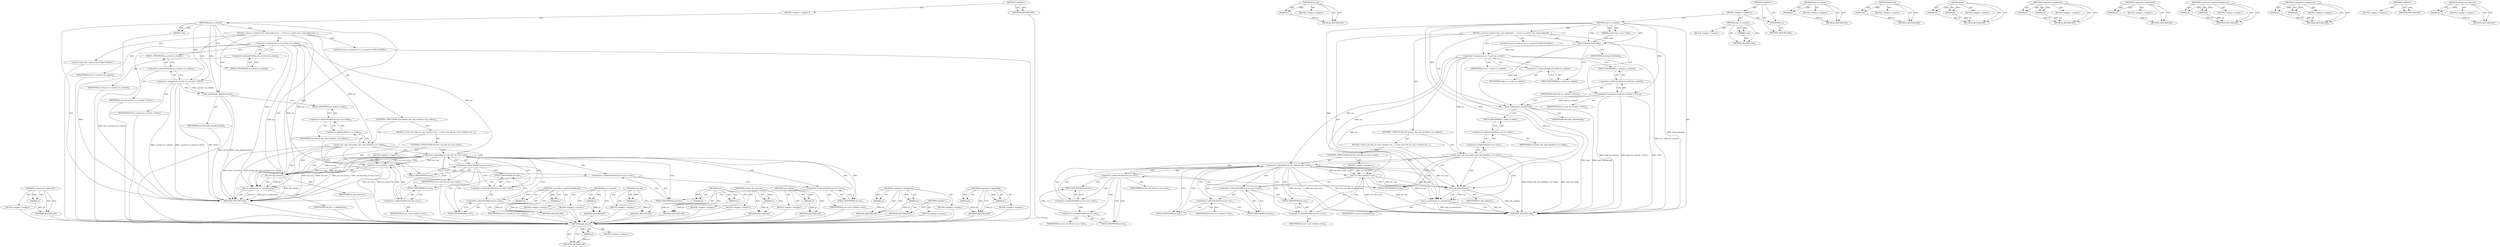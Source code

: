digraph "atomic_dec_and_test" {
vulnerable_93 [label=<(METHOD,&lt;operator&gt;.addressOf)>];
vulnerable_94 [label=<(PARAM,p1)>];
vulnerable_95 [label=<(BLOCK,&lt;empty&gt;,&lt;empty&gt;)>];
vulnerable_96 [label=<(METHOD_RETURN,ANY)>];
vulnerable_6 [label=<(METHOD,&lt;global&gt;)<SUB>1</SUB>>];
vulnerable_7 [label=<(BLOCK,&lt;empty&gt;,&lt;empty&gt;)<SUB>1</SUB>>];
vulnerable_8 [label=<(METHOD,exit_io_context)<SUB>1</SUB>>];
vulnerable_9 [label=<(PARAM,void)<SUB>1</SUB>>];
vulnerable_10 [label=<(BLOCK,{
 	struct io_context *ioc;
 
	task_lock(curren...,{
 	struct io_context *ioc;
 
	task_lock(curren...)<SUB>2</SUB>>];
vulnerable_11 [label="<(LOCAL,struct io_context* ioc: io_context*)<SUB>3</SUB>>"];
vulnerable_12 [label="<(LOCAL,task_lock : task_lock)<SUB>5</SUB>>"];
vulnerable_13 [label=<(&lt;operator&gt;.assignment,ioc = current-&gt;io_context)<SUB>6</SUB>>];
vulnerable_14 [label=<(IDENTIFIER,ioc,ioc = current-&gt;io_context)<SUB>6</SUB>>];
vulnerable_15 [label=<(&lt;operator&gt;.indirectFieldAccess,current-&gt;io_context)<SUB>6</SUB>>];
vulnerable_16 [label=<(IDENTIFIER,current,ioc = current-&gt;io_context)<SUB>6</SUB>>];
vulnerable_17 [label=<(FIELD_IDENTIFIER,io_context,io_context)<SUB>6</SUB>>];
vulnerable_18 [label=<(&lt;operator&gt;.assignment,current-&gt;io_context = NULL)<SUB>7</SUB>>];
vulnerable_19 [label=<(&lt;operator&gt;.indirectFieldAccess,current-&gt;io_context)<SUB>7</SUB>>];
vulnerable_20 [label=<(IDENTIFIER,current,current-&gt;io_context = NULL)<SUB>7</SUB>>];
vulnerable_21 [label=<(FIELD_IDENTIFIER,io_context,io_context)<SUB>7</SUB>>];
vulnerable_22 [label=<(IDENTIFIER,NULL,current-&gt;io_context = NULL)<SUB>7</SUB>>];
vulnerable_23 [label=<(task_unlock,task_unlock(current))<SUB>8</SUB>>];
vulnerable_24 [label=<(IDENTIFIER,current,task_unlock(current))<SUB>8</SUB>>];
vulnerable_25 [label=<(CONTROL_STRUCTURE,IF,if (atomic_dec_and_test(&amp;ioc-&gt;nr_tasks)))<SUB>10</SUB>>];
vulnerable_26 [label=<(atomic_dec_and_test,atomic_dec_and_test(&amp;ioc-&gt;nr_tasks))<SUB>10</SUB>>];
vulnerable_27 [label=<(&lt;operator&gt;.addressOf,&amp;ioc-&gt;nr_tasks)<SUB>10</SUB>>];
vulnerable_28 [label=<(&lt;operator&gt;.indirectFieldAccess,ioc-&gt;nr_tasks)<SUB>10</SUB>>];
vulnerable_29 [label=<(IDENTIFIER,ioc,atomic_dec_and_test(&amp;ioc-&gt;nr_tasks))<SUB>10</SUB>>];
vulnerable_30 [label=<(FIELD_IDENTIFIER,nr_tasks,nr_tasks)<SUB>10</SUB>>];
vulnerable_31 [label=<(BLOCK,{
 		if (ioc-&gt;aic &amp;&amp; ioc-&gt;aic-&gt;exit)
			ioc-&gt;ai...,{
 		if (ioc-&gt;aic &amp;&amp; ioc-&gt;aic-&gt;exit)
			ioc-&gt;ai...)<SUB>10</SUB>>];
vulnerable_32 [label=<(CONTROL_STRUCTURE,IF,if (ioc-&gt;aic &amp;&amp; ioc-&gt;aic-&gt;exit))<SUB>11</SUB>>];
vulnerable_33 [label=<(&lt;operator&gt;.logicalAnd,ioc-&gt;aic &amp;&amp; ioc-&gt;aic-&gt;exit)<SUB>11</SUB>>];
vulnerable_34 [label=<(&lt;operator&gt;.indirectFieldAccess,ioc-&gt;aic)<SUB>11</SUB>>];
vulnerable_35 [label=<(IDENTIFIER,ioc,ioc-&gt;aic &amp;&amp; ioc-&gt;aic-&gt;exit)<SUB>11</SUB>>];
vulnerable_36 [label=<(FIELD_IDENTIFIER,aic,aic)<SUB>11</SUB>>];
vulnerable_37 [label=<(&lt;operator&gt;.indirectFieldAccess,ioc-&gt;aic-&gt;exit)<SUB>11</SUB>>];
vulnerable_38 [label=<(&lt;operator&gt;.indirectFieldAccess,ioc-&gt;aic)<SUB>11</SUB>>];
vulnerable_39 [label=<(IDENTIFIER,ioc,ioc-&gt;aic &amp;&amp; ioc-&gt;aic-&gt;exit)<SUB>11</SUB>>];
vulnerable_40 [label=<(FIELD_IDENTIFIER,aic,aic)<SUB>11</SUB>>];
vulnerable_41 [label=<(FIELD_IDENTIFIER,exit,exit)<SUB>11</SUB>>];
vulnerable_42 [label=<(BLOCK,&lt;empty&gt;,&lt;empty&gt;)<SUB>12</SUB>>];
vulnerable_43 [label=<(exit,ioc-&gt;aic-&gt;exit(ioc-&gt;aic))<SUB>12</SUB>>];
vulnerable_44 [label=<(&lt;operator&gt;.indirectFieldAccess,ioc-&gt;aic-&gt;exit)<SUB>12</SUB>>];
vulnerable_45 [label=<(&lt;operator&gt;.indirectFieldAccess,ioc-&gt;aic)<SUB>12</SUB>>];
vulnerable_46 [label=<(IDENTIFIER,ioc,ioc-&gt;aic-&gt;exit(ioc-&gt;aic))<SUB>12</SUB>>];
vulnerable_47 [label=<(FIELD_IDENTIFIER,aic,aic)<SUB>12</SUB>>];
vulnerable_48 [label=<(FIELD_IDENTIFIER,exit,exit)<SUB>12</SUB>>];
vulnerable_49 [label=<(&lt;operator&gt;.indirectFieldAccess,ioc-&gt;aic)<SUB>12</SUB>>];
vulnerable_50 [label=<(IDENTIFIER,ioc,ioc-&gt;aic-&gt;exit(ioc-&gt;aic))<SUB>12</SUB>>];
vulnerable_51 [label=<(FIELD_IDENTIFIER,aic,aic)<SUB>12</SUB>>];
vulnerable_52 [label=<(cfq_exit,cfq_exit(ioc))<SUB>13</SUB>>];
vulnerable_53 [label=<(IDENTIFIER,ioc,cfq_exit(ioc))<SUB>13</SUB>>];
vulnerable_54 [label=<(put_io_context,put_io_context(ioc))<SUB>16</SUB>>];
vulnerable_55 [label=<(IDENTIFIER,ioc,put_io_context(ioc))<SUB>16</SUB>>];
vulnerable_56 [label=<(METHOD_RETURN,void)<SUB>1</SUB>>];
vulnerable_58 [label=<(METHOD_RETURN,ANY)<SUB>1</SUB>>];
vulnerable_80 [label=<(METHOD,&lt;operator&gt;.indirectFieldAccess)>];
vulnerable_81 [label=<(PARAM,p1)>];
vulnerable_82 [label=<(PARAM,p2)>];
vulnerable_83 [label=<(BLOCK,&lt;empty&gt;,&lt;empty&gt;)>];
vulnerable_84 [label=<(METHOD_RETURN,ANY)>];
vulnerable_111 [label=<(METHOD,put_io_context)>];
vulnerable_112 [label=<(PARAM,p1)>];
vulnerable_113 [label=<(BLOCK,&lt;empty&gt;,&lt;empty&gt;)>];
vulnerable_114 [label=<(METHOD_RETURN,ANY)>];
vulnerable_107 [label=<(METHOD,cfq_exit)>];
vulnerable_108 [label=<(PARAM,p1)>];
vulnerable_109 [label=<(BLOCK,&lt;empty&gt;,&lt;empty&gt;)>];
vulnerable_110 [label=<(METHOD_RETURN,ANY)>];
vulnerable_102 [label=<(METHOD,exit)>];
vulnerable_103 [label=<(PARAM,p1)>];
vulnerable_104 [label=<(PARAM,p2)>];
vulnerable_105 [label=<(BLOCK,&lt;empty&gt;,&lt;empty&gt;)>];
vulnerable_106 [label=<(METHOD_RETURN,ANY)>];
vulnerable_89 [label=<(METHOD,atomic_dec_and_test)>];
vulnerable_90 [label=<(PARAM,p1)>];
vulnerable_91 [label=<(BLOCK,&lt;empty&gt;,&lt;empty&gt;)>];
vulnerable_92 [label=<(METHOD_RETURN,ANY)>];
vulnerable_85 [label=<(METHOD,task_unlock)>];
vulnerable_86 [label=<(PARAM,p1)>];
vulnerable_87 [label=<(BLOCK,&lt;empty&gt;,&lt;empty&gt;)>];
vulnerable_88 [label=<(METHOD_RETURN,ANY)>];
vulnerable_75 [label=<(METHOD,&lt;operator&gt;.assignment)>];
vulnerable_76 [label=<(PARAM,p1)>];
vulnerable_77 [label=<(PARAM,p2)>];
vulnerable_78 [label=<(BLOCK,&lt;empty&gt;,&lt;empty&gt;)>];
vulnerable_79 [label=<(METHOD_RETURN,ANY)>];
vulnerable_69 [label=<(METHOD,&lt;global&gt;)<SUB>1</SUB>>];
vulnerable_70 [label=<(BLOCK,&lt;empty&gt;,&lt;empty&gt;)>];
vulnerable_71 [label=<(METHOD_RETURN,ANY)>];
vulnerable_97 [label=<(METHOD,&lt;operator&gt;.logicalAnd)>];
vulnerable_98 [label=<(PARAM,p1)>];
vulnerable_99 [label=<(PARAM,p2)>];
vulnerable_100 [label=<(BLOCK,&lt;empty&gt;,&lt;empty&gt;)>];
vulnerable_101 [label=<(METHOD_RETURN,ANY)>];
fixed_96 [label=<(METHOD,task_unlock)>];
fixed_97 [label=<(PARAM,p1)>];
fixed_98 [label=<(BLOCK,&lt;empty&gt;,&lt;empty&gt;)>];
fixed_99 [label=<(METHOD_RETURN,ANY)>];
fixed_118 [label=<(METHOD,cfq_exit)>];
fixed_119 [label=<(PARAM,p1)>];
fixed_120 [label=<(BLOCK,&lt;empty&gt;,&lt;empty&gt;)>];
fixed_121 [label=<(METHOD_RETURN,ANY)>];
fixed_6 [label=<(METHOD,&lt;global&gt;)<SUB>1</SUB>>];
fixed_7 [label=<(BLOCK,&lt;empty&gt;,&lt;empty&gt;)<SUB>1</SUB>>];
fixed_8 [label=<(METHOD,exit_io_context)<SUB>1</SUB>>];
fixed_9 [label=<(PARAM,void)<SUB>1</SUB>>];
fixed_10 [label=<(BLOCK,&lt;empty&gt;,&lt;empty&gt;)>];
fixed_11 [label=<(METHOD_RETURN,void)<SUB>1</SUB>>];
fixed_13 [label=<(UNKNOWN,),))<SUB>1</SUB>>];
fixed_14 [label=<(METHOD,exit_io_context)<SUB>2</SUB>>];
fixed_15 [label=<(PARAM,struct task_struct *task)<SUB>2</SUB>>];
fixed_16 [label=<(BLOCK,{
 	struct io_context *ioc;
 
	task_lock(task);...,{
 	struct io_context *ioc;
 
	task_lock(task);...)<SUB>3</SUB>>];
fixed_17 [label="<(LOCAL,struct io_context* ioc: io_context*)<SUB>4</SUB>>"];
fixed_18 [label=<(task_lock,task_lock(task))<SUB>6</SUB>>];
fixed_19 [label=<(IDENTIFIER,task,task_lock(task))<SUB>6</SUB>>];
fixed_20 [label=<(&lt;operator&gt;.assignment,ioc = task-&gt;io_context)<SUB>7</SUB>>];
fixed_21 [label=<(IDENTIFIER,ioc,ioc = task-&gt;io_context)<SUB>7</SUB>>];
fixed_22 [label=<(&lt;operator&gt;.indirectFieldAccess,task-&gt;io_context)<SUB>7</SUB>>];
fixed_23 [label=<(IDENTIFIER,task,ioc = task-&gt;io_context)<SUB>7</SUB>>];
fixed_24 [label=<(FIELD_IDENTIFIER,io_context,io_context)<SUB>7</SUB>>];
fixed_25 [label=<(&lt;operator&gt;.assignment,task-&gt;io_context = NULL)<SUB>8</SUB>>];
fixed_26 [label=<(&lt;operator&gt;.indirectFieldAccess,task-&gt;io_context)<SUB>8</SUB>>];
fixed_27 [label=<(IDENTIFIER,task,task-&gt;io_context = NULL)<SUB>8</SUB>>];
fixed_28 [label=<(FIELD_IDENTIFIER,io_context,io_context)<SUB>8</SUB>>];
fixed_29 [label=<(IDENTIFIER,NULL,task-&gt;io_context = NULL)<SUB>8</SUB>>];
fixed_30 [label=<(task_unlock,task_unlock(task))<SUB>9</SUB>>];
fixed_31 [label=<(IDENTIFIER,task,task_unlock(task))<SUB>9</SUB>>];
fixed_32 [label=<(CONTROL_STRUCTURE,IF,if (atomic_dec_and_test(&amp;ioc-&gt;nr_tasks)))<SUB>11</SUB>>];
fixed_33 [label=<(atomic_dec_and_test,atomic_dec_and_test(&amp;ioc-&gt;nr_tasks))<SUB>11</SUB>>];
fixed_34 [label=<(&lt;operator&gt;.addressOf,&amp;ioc-&gt;nr_tasks)<SUB>11</SUB>>];
fixed_35 [label=<(&lt;operator&gt;.indirectFieldAccess,ioc-&gt;nr_tasks)<SUB>11</SUB>>];
fixed_36 [label=<(IDENTIFIER,ioc,atomic_dec_and_test(&amp;ioc-&gt;nr_tasks))<SUB>11</SUB>>];
fixed_37 [label=<(FIELD_IDENTIFIER,nr_tasks,nr_tasks)<SUB>11</SUB>>];
fixed_38 [label=<(BLOCK,{
 		if (ioc-&gt;aic &amp;&amp; ioc-&gt;aic-&gt;exit)
			ioc-&gt;ai...,{
 		if (ioc-&gt;aic &amp;&amp; ioc-&gt;aic-&gt;exit)
			ioc-&gt;ai...)<SUB>11</SUB>>];
fixed_39 [label=<(CONTROL_STRUCTURE,IF,if (ioc-&gt;aic &amp;&amp; ioc-&gt;aic-&gt;exit))<SUB>12</SUB>>];
fixed_40 [label=<(&lt;operator&gt;.logicalAnd,ioc-&gt;aic &amp;&amp; ioc-&gt;aic-&gt;exit)<SUB>12</SUB>>];
fixed_41 [label=<(&lt;operator&gt;.indirectFieldAccess,ioc-&gt;aic)<SUB>12</SUB>>];
fixed_42 [label=<(IDENTIFIER,ioc,ioc-&gt;aic &amp;&amp; ioc-&gt;aic-&gt;exit)<SUB>12</SUB>>];
fixed_43 [label=<(FIELD_IDENTIFIER,aic,aic)<SUB>12</SUB>>];
fixed_44 [label=<(&lt;operator&gt;.indirectFieldAccess,ioc-&gt;aic-&gt;exit)<SUB>12</SUB>>];
fixed_45 [label=<(&lt;operator&gt;.indirectFieldAccess,ioc-&gt;aic)<SUB>12</SUB>>];
fixed_46 [label=<(IDENTIFIER,ioc,ioc-&gt;aic &amp;&amp; ioc-&gt;aic-&gt;exit)<SUB>12</SUB>>];
fixed_47 [label=<(FIELD_IDENTIFIER,aic,aic)<SUB>12</SUB>>];
fixed_48 [label=<(FIELD_IDENTIFIER,exit,exit)<SUB>12</SUB>>];
fixed_49 [label=<(BLOCK,&lt;empty&gt;,&lt;empty&gt;)<SUB>13</SUB>>];
fixed_50 [label=<(exit,ioc-&gt;aic-&gt;exit(ioc-&gt;aic))<SUB>13</SUB>>];
fixed_51 [label=<(&lt;operator&gt;.indirectFieldAccess,ioc-&gt;aic-&gt;exit)<SUB>13</SUB>>];
fixed_52 [label=<(&lt;operator&gt;.indirectFieldAccess,ioc-&gt;aic)<SUB>13</SUB>>];
fixed_53 [label=<(IDENTIFIER,ioc,ioc-&gt;aic-&gt;exit(ioc-&gt;aic))<SUB>13</SUB>>];
fixed_54 [label=<(FIELD_IDENTIFIER,aic,aic)<SUB>13</SUB>>];
fixed_55 [label=<(FIELD_IDENTIFIER,exit,exit)<SUB>13</SUB>>];
fixed_56 [label=<(&lt;operator&gt;.indirectFieldAccess,ioc-&gt;aic)<SUB>13</SUB>>];
fixed_57 [label=<(IDENTIFIER,ioc,ioc-&gt;aic-&gt;exit(ioc-&gt;aic))<SUB>13</SUB>>];
fixed_58 [label=<(FIELD_IDENTIFIER,aic,aic)<SUB>13</SUB>>];
fixed_59 [label=<(cfq_exit,cfq_exit(ioc))<SUB>14</SUB>>];
fixed_60 [label=<(IDENTIFIER,ioc,cfq_exit(ioc))<SUB>14</SUB>>];
fixed_61 [label=<(put_io_context,put_io_context(ioc))<SUB>17</SUB>>];
fixed_62 [label=<(IDENTIFIER,ioc,put_io_context(ioc))<SUB>17</SUB>>];
fixed_63 [label=<(METHOD_RETURN,void)<SUB>2</SUB>>];
fixed_65 [label=<(METHOD_RETURN,ANY)<SUB>1</SUB>>];
fixed_122 [label=<(METHOD,put_io_context)>];
fixed_123 [label=<(PARAM,p1)>];
fixed_124 [label=<(BLOCK,&lt;empty&gt;,&lt;empty&gt;)>];
fixed_125 [label=<(METHOD_RETURN,ANY)>];
fixed_82 [label=<(METHOD,task_lock)>];
fixed_83 [label=<(PARAM,p1)>];
fixed_84 [label=<(BLOCK,&lt;empty&gt;,&lt;empty&gt;)>];
fixed_85 [label=<(METHOD_RETURN,ANY)>];
fixed_113 [label=<(METHOD,exit)>];
fixed_114 [label=<(PARAM,p1)>];
fixed_115 [label=<(PARAM,p2)>];
fixed_116 [label=<(BLOCK,&lt;empty&gt;,&lt;empty&gt;)>];
fixed_117 [label=<(METHOD_RETURN,ANY)>];
fixed_108 [label=<(METHOD,&lt;operator&gt;.logicalAnd)>];
fixed_109 [label=<(PARAM,p1)>];
fixed_110 [label=<(PARAM,p2)>];
fixed_111 [label=<(BLOCK,&lt;empty&gt;,&lt;empty&gt;)>];
fixed_112 [label=<(METHOD_RETURN,ANY)>];
fixed_104 [label=<(METHOD,&lt;operator&gt;.addressOf)>];
fixed_105 [label=<(PARAM,p1)>];
fixed_106 [label=<(BLOCK,&lt;empty&gt;,&lt;empty&gt;)>];
fixed_107 [label=<(METHOD_RETURN,ANY)>];
fixed_91 [label=<(METHOD,&lt;operator&gt;.indirectFieldAccess)>];
fixed_92 [label=<(PARAM,p1)>];
fixed_93 [label=<(PARAM,p2)>];
fixed_94 [label=<(BLOCK,&lt;empty&gt;,&lt;empty&gt;)>];
fixed_95 [label=<(METHOD_RETURN,ANY)>];
fixed_86 [label=<(METHOD,&lt;operator&gt;.assignment)>];
fixed_87 [label=<(PARAM,p1)>];
fixed_88 [label=<(PARAM,p2)>];
fixed_89 [label=<(BLOCK,&lt;empty&gt;,&lt;empty&gt;)>];
fixed_90 [label=<(METHOD_RETURN,ANY)>];
fixed_76 [label=<(METHOD,&lt;global&gt;)<SUB>1</SUB>>];
fixed_77 [label=<(BLOCK,&lt;empty&gt;,&lt;empty&gt;)>];
fixed_78 [label=<(METHOD_RETURN,ANY)>];
fixed_100 [label=<(METHOD,atomic_dec_and_test)>];
fixed_101 [label=<(PARAM,p1)>];
fixed_102 [label=<(BLOCK,&lt;empty&gt;,&lt;empty&gt;)>];
fixed_103 [label=<(METHOD_RETURN,ANY)>];
vulnerable_93 -> vulnerable_94  [key=0, label="AST: "];
vulnerable_93 -> vulnerable_94  [key=1, label="DDG: "];
vulnerable_93 -> vulnerable_95  [key=0, label="AST: "];
vulnerable_93 -> vulnerable_96  [key=0, label="AST: "];
vulnerable_93 -> vulnerable_96  [key=1, label="CFG: "];
vulnerable_94 -> vulnerable_96  [key=0, label="DDG: p1"];
vulnerable_95 -> fixed_96  [key=0];
vulnerable_96 -> fixed_96  [key=0];
vulnerable_6 -> vulnerable_7  [key=0, label="AST: "];
vulnerable_6 -> vulnerable_58  [key=0, label="AST: "];
vulnerable_6 -> vulnerable_58  [key=1, label="CFG: "];
vulnerable_7 -> vulnerable_8  [key=0, label="AST: "];
vulnerable_8 -> vulnerable_9  [key=0, label="AST: "];
vulnerable_8 -> vulnerable_9  [key=1, label="DDG: "];
vulnerable_8 -> vulnerable_10  [key=0, label="AST: "];
vulnerable_8 -> vulnerable_56  [key=0, label="AST: "];
vulnerable_8 -> vulnerable_17  [key=0, label="CFG: "];
vulnerable_8 -> vulnerable_18  [key=0, label="DDG: "];
vulnerable_8 -> vulnerable_23  [key=0, label="DDG: "];
vulnerable_8 -> vulnerable_54  [key=0, label="DDG: "];
vulnerable_8 -> vulnerable_52  [key=0, label="DDG: "];
vulnerable_9 -> vulnerable_56  [key=0, label="DDG: "];
vulnerable_10 -> vulnerable_11  [key=0, label="AST: "];
vulnerable_10 -> vulnerable_12  [key=0, label="AST: "];
vulnerable_10 -> vulnerable_13  [key=0, label="AST: "];
vulnerable_10 -> vulnerable_18  [key=0, label="AST: "];
vulnerable_10 -> vulnerable_23  [key=0, label="AST: "];
vulnerable_10 -> vulnerable_25  [key=0, label="AST: "];
vulnerable_10 -> vulnerable_54  [key=0, label="AST: "];
vulnerable_11 -> fixed_96  [key=0];
vulnerable_12 -> fixed_96  [key=0];
vulnerable_13 -> vulnerable_14  [key=0, label="AST: "];
vulnerable_13 -> vulnerable_15  [key=0, label="AST: "];
vulnerable_13 -> vulnerable_21  [key=0, label="CFG: "];
vulnerable_13 -> vulnerable_56  [key=0, label="DDG: ioc = current-&gt;io_context"];
vulnerable_13 -> vulnerable_54  [key=0, label="DDG: ioc"];
vulnerable_13 -> vulnerable_26  [key=0, label="DDG: ioc"];
vulnerable_13 -> vulnerable_52  [key=0, label="DDG: ioc"];
vulnerable_13 -> vulnerable_33  [key=0, label="DDG: ioc"];
vulnerable_13 -> vulnerable_43  [key=0, label="DDG: ioc"];
vulnerable_14 -> fixed_96  [key=0];
vulnerable_15 -> vulnerable_16  [key=0, label="AST: "];
vulnerable_15 -> vulnerable_17  [key=0, label="AST: "];
vulnerable_15 -> vulnerable_13  [key=0, label="CFG: "];
vulnerable_16 -> fixed_96  [key=0];
vulnerable_17 -> vulnerable_15  [key=0, label="CFG: "];
vulnerable_18 -> vulnerable_19  [key=0, label="AST: "];
vulnerable_18 -> vulnerable_22  [key=0, label="AST: "];
vulnerable_18 -> vulnerable_23  [key=0, label="CFG: "];
vulnerable_18 -> vulnerable_23  [key=1, label="DDG: current-&gt;io_context"];
vulnerable_18 -> vulnerable_56  [key=0, label="DDG: current-&gt;io_context"];
vulnerable_18 -> vulnerable_56  [key=1, label="DDG: current-&gt;io_context = NULL"];
vulnerable_18 -> vulnerable_56  [key=2, label="DDG: NULL"];
vulnerable_19 -> vulnerable_20  [key=0, label="AST: "];
vulnerable_19 -> vulnerable_21  [key=0, label="AST: "];
vulnerable_19 -> vulnerable_18  [key=0, label="CFG: "];
vulnerable_20 -> fixed_96  [key=0];
vulnerable_21 -> vulnerable_19  [key=0, label="CFG: "];
vulnerable_22 -> fixed_96  [key=0];
vulnerable_23 -> vulnerable_24  [key=0, label="AST: "];
vulnerable_23 -> vulnerable_30  [key=0, label="CFG: "];
vulnerable_23 -> vulnerable_56  [key=0, label="DDG: current"];
vulnerable_23 -> vulnerable_56  [key=1, label="DDG: task_unlock(current)"];
vulnerable_24 -> fixed_96  [key=0];
vulnerable_25 -> vulnerable_26  [key=0, label="AST: "];
vulnerable_25 -> vulnerable_31  [key=0, label="AST: "];
vulnerable_26 -> vulnerable_27  [key=0, label="AST: "];
vulnerable_26 -> vulnerable_36  [key=0, label="CFG: "];
vulnerable_26 -> vulnerable_36  [key=1, label="CDG: "];
vulnerable_26 -> vulnerable_54  [key=0, label="CFG: "];
vulnerable_26 -> vulnerable_56  [key=0, label="DDG: &amp;ioc-&gt;nr_tasks"];
vulnerable_26 -> vulnerable_56  [key=1, label="DDG: atomic_dec_and_test(&amp;ioc-&gt;nr_tasks)"];
vulnerable_26 -> vulnerable_34  [key=0, label="CDG: "];
vulnerable_26 -> vulnerable_33  [key=0, label="CDG: "];
vulnerable_26 -> vulnerable_52  [key=0, label="CDG: "];
vulnerable_27 -> vulnerable_28  [key=0, label="AST: "];
vulnerable_27 -> vulnerable_26  [key=0, label="CFG: "];
vulnerable_28 -> vulnerable_29  [key=0, label="AST: "];
vulnerable_28 -> vulnerable_30  [key=0, label="AST: "];
vulnerable_28 -> vulnerable_27  [key=0, label="CFG: "];
vulnerable_29 -> fixed_96  [key=0];
vulnerable_30 -> vulnerable_28  [key=0, label="CFG: "];
vulnerable_31 -> vulnerable_32  [key=0, label="AST: "];
vulnerable_31 -> vulnerable_52  [key=0, label="AST: "];
vulnerable_32 -> vulnerable_33  [key=0, label="AST: "];
vulnerable_32 -> vulnerable_42  [key=0, label="AST: "];
vulnerable_33 -> vulnerable_34  [key=0, label="AST: "];
vulnerable_33 -> vulnerable_37  [key=0, label="AST: "];
vulnerable_33 -> vulnerable_47  [key=0, label="CFG: "];
vulnerable_33 -> vulnerable_47  [key=1, label="CDG: "];
vulnerable_33 -> vulnerable_52  [key=0, label="CFG: "];
vulnerable_33 -> vulnerable_52  [key=1, label="DDG: ioc-&gt;aic"];
vulnerable_33 -> vulnerable_56  [key=0, label="DDG: ioc-&gt;aic"];
vulnerable_33 -> vulnerable_56  [key=1, label="DDG: ioc-&gt;aic-&gt;exit"];
vulnerable_33 -> vulnerable_56  [key=2, label="DDG: ioc-&gt;aic &amp;&amp; ioc-&gt;aic-&gt;exit"];
vulnerable_33 -> vulnerable_54  [key=0, label="DDG: ioc-&gt;aic"];
vulnerable_33 -> vulnerable_43  [key=0, label="DDG: ioc-&gt;aic"];
vulnerable_33 -> vulnerable_43  [key=1, label="DDG: ioc-&gt;aic-&gt;exit"];
vulnerable_33 -> vulnerable_43  [key=2, label="CDG: "];
vulnerable_33 -> vulnerable_48  [key=0, label="CDG: "];
vulnerable_33 -> vulnerable_49  [key=0, label="CDG: "];
vulnerable_33 -> vulnerable_51  [key=0, label="CDG: "];
vulnerable_33 -> vulnerable_44  [key=0, label="CDG: "];
vulnerable_33 -> vulnerable_45  [key=0, label="CDG: "];
vulnerable_34 -> vulnerable_35  [key=0, label="AST: "];
vulnerable_34 -> vulnerable_36  [key=0, label="AST: "];
vulnerable_34 -> vulnerable_33  [key=0, label="CFG: "];
vulnerable_34 -> vulnerable_40  [key=0, label="CFG: "];
vulnerable_34 -> vulnerable_40  [key=1, label="CDG: "];
vulnerable_34 -> vulnerable_37  [key=0, label="CDG: "];
vulnerable_34 -> vulnerable_38  [key=0, label="CDG: "];
vulnerable_34 -> vulnerable_41  [key=0, label="CDG: "];
vulnerable_35 -> fixed_96  [key=0];
vulnerable_36 -> vulnerable_34  [key=0, label="CFG: "];
vulnerable_37 -> vulnerable_38  [key=0, label="AST: "];
vulnerable_37 -> vulnerable_41  [key=0, label="AST: "];
vulnerable_37 -> vulnerable_33  [key=0, label="CFG: "];
vulnerable_38 -> vulnerable_39  [key=0, label="AST: "];
vulnerable_38 -> vulnerable_40  [key=0, label="AST: "];
vulnerable_38 -> vulnerable_41  [key=0, label="CFG: "];
vulnerable_39 -> fixed_96  [key=0];
vulnerable_40 -> vulnerable_38  [key=0, label="CFG: "];
vulnerable_41 -> vulnerable_37  [key=0, label="CFG: "];
vulnerable_42 -> vulnerable_43  [key=0, label="AST: "];
vulnerable_43 -> vulnerable_44  [key=0, label="AST: "];
vulnerable_43 -> vulnerable_49  [key=0, label="AST: "];
vulnerable_43 -> vulnerable_52  [key=0, label="CFG: "];
vulnerable_43 -> vulnerable_52  [key=1, label="DDG: ioc-&gt;aic"];
vulnerable_43 -> vulnerable_56  [key=0, label="DDG: ioc-&gt;aic-&gt;exit"];
vulnerable_43 -> vulnerable_56  [key=1, label="DDG: ioc-&gt;aic"];
vulnerable_43 -> vulnerable_54  [key=0, label="DDG: ioc-&gt;aic"];
vulnerable_44 -> vulnerable_45  [key=0, label="AST: "];
vulnerable_44 -> vulnerable_48  [key=0, label="AST: "];
vulnerable_44 -> vulnerable_51  [key=0, label="CFG: "];
vulnerable_45 -> vulnerable_46  [key=0, label="AST: "];
vulnerable_45 -> vulnerable_47  [key=0, label="AST: "];
vulnerable_45 -> vulnerable_48  [key=0, label="CFG: "];
vulnerable_46 -> fixed_96  [key=0];
vulnerable_47 -> vulnerable_45  [key=0, label="CFG: "];
vulnerable_48 -> vulnerable_44  [key=0, label="CFG: "];
vulnerable_49 -> vulnerable_50  [key=0, label="AST: "];
vulnerable_49 -> vulnerable_51  [key=0, label="AST: "];
vulnerable_49 -> vulnerable_43  [key=0, label="CFG: "];
vulnerable_50 -> fixed_96  [key=0];
vulnerable_51 -> vulnerable_49  [key=0, label="CFG: "];
vulnerable_52 -> vulnerable_53  [key=0, label="AST: "];
vulnerable_52 -> vulnerable_54  [key=0, label="CFG: "];
vulnerable_52 -> vulnerable_54  [key=1, label="DDG: ioc"];
vulnerable_52 -> vulnerable_56  [key=0, label="DDG: cfq_exit(ioc)"];
vulnerable_53 -> fixed_96  [key=0];
vulnerable_54 -> vulnerable_55  [key=0, label="AST: "];
vulnerable_54 -> vulnerable_56  [key=0, label="CFG: "];
vulnerable_54 -> vulnerable_56  [key=1, label="DDG: ioc"];
vulnerable_54 -> vulnerable_56  [key=2, label="DDG: put_io_context(ioc)"];
vulnerable_55 -> fixed_96  [key=0];
vulnerable_56 -> fixed_96  [key=0];
vulnerable_58 -> fixed_96  [key=0];
vulnerable_80 -> vulnerable_81  [key=0, label="AST: "];
vulnerable_80 -> vulnerable_81  [key=1, label="DDG: "];
vulnerable_80 -> vulnerable_83  [key=0, label="AST: "];
vulnerable_80 -> vulnerable_82  [key=0, label="AST: "];
vulnerable_80 -> vulnerable_82  [key=1, label="DDG: "];
vulnerable_80 -> vulnerable_84  [key=0, label="AST: "];
vulnerable_80 -> vulnerable_84  [key=1, label="CFG: "];
vulnerable_81 -> vulnerable_84  [key=0, label="DDG: p1"];
vulnerable_82 -> vulnerable_84  [key=0, label="DDG: p2"];
vulnerable_83 -> fixed_96  [key=0];
vulnerable_84 -> fixed_96  [key=0];
vulnerable_111 -> vulnerable_112  [key=0, label="AST: "];
vulnerable_111 -> vulnerable_112  [key=1, label="DDG: "];
vulnerable_111 -> vulnerable_113  [key=0, label="AST: "];
vulnerable_111 -> vulnerable_114  [key=0, label="AST: "];
vulnerable_111 -> vulnerable_114  [key=1, label="CFG: "];
vulnerable_112 -> vulnerable_114  [key=0, label="DDG: p1"];
vulnerable_113 -> fixed_96  [key=0];
vulnerable_114 -> fixed_96  [key=0];
vulnerable_107 -> vulnerable_108  [key=0, label="AST: "];
vulnerable_107 -> vulnerable_108  [key=1, label="DDG: "];
vulnerable_107 -> vulnerable_109  [key=0, label="AST: "];
vulnerable_107 -> vulnerable_110  [key=0, label="AST: "];
vulnerable_107 -> vulnerable_110  [key=1, label="CFG: "];
vulnerable_108 -> vulnerable_110  [key=0, label="DDG: p1"];
vulnerable_109 -> fixed_96  [key=0];
vulnerable_110 -> fixed_96  [key=0];
vulnerable_102 -> vulnerable_103  [key=0, label="AST: "];
vulnerable_102 -> vulnerable_103  [key=1, label="DDG: "];
vulnerable_102 -> vulnerable_105  [key=0, label="AST: "];
vulnerable_102 -> vulnerable_104  [key=0, label="AST: "];
vulnerable_102 -> vulnerable_104  [key=1, label="DDG: "];
vulnerable_102 -> vulnerable_106  [key=0, label="AST: "];
vulnerable_102 -> vulnerable_106  [key=1, label="CFG: "];
vulnerable_103 -> vulnerable_106  [key=0, label="DDG: p1"];
vulnerable_104 -> vulnerable_106  [key=0, label="DDG: p2"];
vulnerable_105 -> fixed_96  [key=0];
vulnerable_106 -> fixed_96  [key=0];
vulnerable_89 -> vulnerable_90  [key=0, label="AST: "];
vulnerable_89 -> vulnerable_90  [key=1, label="DDG: "];
vulnerable_89 -> vulnerable_91  [key=0, label="AST: "];
vulnerable_89 -> vulnerable_92  [key=0, label="AST: "];
vulnerable_89 -> vulnerable_92  [key=1, label="CFG: "];
vulnerable_90 -> vulnerable_92  [key=0, label="DDG: p1"];
vulnerable_91 -> fixed_96  [key=0];
vulnerable_92 -> fixed_96  [key=0];
vulnerable_85 -> vulnerable_86  [key=0, label="AST: "];
vulnerable_85 -> vulnerable_86  [key=1, label="DDG: "];
vulnerable_85 -> vulnerable_87  [key=0, label="AST: "];
vulnerable_85 -> vulnerable_88  [key=0, label="AST: "];
vulnerable_85 -> vulnerable_88  [key=1, label="CFG: "];
vulnerable_86 -> vulnerable_88  [key=0, label="DDG: p1"];
vulnerable_87 -> fixed_96  [key=0];
vulnerable_88 -> fixed_96  [key=0];
vulnerable_75 -> vulnerable_76  [key=0, label="AST: "];
vulnerable_75 -> vulnerable_76  [key=1, label="DDG: "];
vulnerable_75 -> vulnerable_78  [key=0, label="AST: "];
vulnerable_75 -> vulnerable_77  [key=0, label="AST: "];
vulnerable_75 -> vulnerable_77  [key=1, label="DDG: "];
vulnerable_75 -> vulnerable_79  [key=0, label="AST: "];
vulnerable_75 -> vulnerable_79  [key=1, label="CFG: "];
vulnerable_76 -> vulnerable_79  [key=0, label="DDG: p1"];
vulnerable_77 -> vulnerable_79  [key=0, label="DDG: p2"];
vulnerable_78 -> fixed_96  [key=0];
vulnerable_79 -> fixed_96  [key=0];
vulnerable_69 -> vulnerable_70  [key=0, label="AST: "];
vulnerable_69 -> vulnerable_71  [key=0, label="AST: "];
vulnerable_69 -> vulnerable_71  [key=1, label="CFG: "];
vulnerable_70 -> fixed_96  [key=0];
vulnerable_71 -> fixed_96  [key=0];
vulnerable_97 -> vulnerable_98  [key=0, label="AST: "];
vulnerable_97 -> vulnerable_98  [key=1, label="DDG: "];
vulnerable_97 -> vulnerable_100  [key=0, label="AST: "];
vulnerable_97 -> vulnerable_99  [key=0, label="AST: "];
vulnerable_97 -> vulnerable_99  [key=1, label="DDG: "];
vulnerable_97 -> vulnerable_101  [key=0, label="AST: "];
vulnerable_97 -> vulnerable_101  [key=1, label="CFG: "];
vulnerable_98 -> vulnerable_101  [key=0, label="DDG: p1"];
vulnerable_99 -> vulnerable_101  [key=0, label="DDG: p2"];
vulnerable_100 -> fixed_96  [key=0];
vulnerable_101 -> fixed_96  [key=0];
fixed_96 -> fixed_97  [key=0, label="AST: "];
fixed_96 -> fixed_97  [key=1, label="DDG: "];
fixed_96 -> fixed_98  [key=0, label="AST: "];
fixed_96 -> fixed_99  [key=0, label="AST: "];
fixed_96 -> fixed_99  [key=1, label="CFG: "];
fixed_97 -> fixed_99  [key=0, label="DDG: p1"];
fixed_118 -> fixed_119  [key=0, label="AST: "];
fixed_118 -> fixed_119  [key=1, label="DDG: "];
fixed_118 -> fixed_120  [key=0, label="AST: "];
fixed_118 -> fixed_121  [key=0, label="AST: "];
fixed_118 -> fixed_121  [key=1, label="CFG: "];
fixed_119 -> fixed_121  [key=0, label="DDG: p1"];
fixed_6 -> fixed_7  [key=0, label="AST: "];
fixed_6 -> fixed_65  [key=0, label="AST: "];
fixed_6 -> fixed_13  [key=0, label="CFG: "];
fixed_7 -> fixed_8  [key=0, label="AST: "];
fixed_7 -> fixed_13  [key=0, label="AST: "];
fixed_7 -> fixed_14  [key=0, label="AST: "];
fixed_8 -> fixed_9  [key=0, label="AST: "];
fixed_8 -> fixed_9  [key=1, label="DDG: "];
fixed_8 -> fixed_10  [key=0, label="AST: "];
fixed_8 -> fixed_11  [key=0, label="AST: "];
fixed_8 -> fixed_11  [key=1, label="CFG: "];
fixed_9 -> fixed_11  [key=0, label="DDG: "];
fixed_13 -> fixed_65  [key=0, label="CFG: "];
fixed_14 -> fixed_15  [key=0, label="AST: "];
fixed_14 -> fixed_15  [key=1, label="DDG: "];
fixed_14 -> fixed_16  [key=0, label="AST: "];
fixed_14 -> fixed_63  [key=0, label="AST: "];
fixed_14 -> fixed_18  [key=0, label="CFG: "];
fixed_14 -> fixed_18  [key=1, label="DDG: "];
fixed_14 -> fixed_25  [key=0, label="DDG: "];
fixed_14 -> fixed_30  [key=0, label="DDG: "];
fixed_14 -> fixed_61  [key=0, label="DDG: "];
fixed_14 -> fixed_59  [key=0, label="DDG: "];
fixed_15 -> fixed_18  [key=0, label="DDG: task"];
fixed_16 -> fixed_17  [key=0, label="AST: "];
fixed_16 -> fixed_18  [key=0, label="AST: "];
fixed_16 -> fixed_20  [key=0, label="AST: "];
fixed_16 -> fixed_25  [key=0, label="AST: "];
fixed_16 -> fixed_30  [key=0, label="AST: "];
fixed_16 -> fixed_32  [key=0, label="AST: "];
fixed_16 -> fixed_61  [key=0, label="AST: "];
fixed_18 -> fixed_19  [key=0, label="AST: "];
fixed_18 -> fixed_24  [key=0, label="CFG: "];
fixed_18 -> fixed_63  [key=0, label="DDG: task_lock(task)"];
fixed_18 -> fixed_20  [key=0, label="DDG: task"];
fixed_18 -> fixed_30  [key=0, label="DDG: task"];
fixed_20 -> fixed_21  [key=0, label="AST: "];
fixed_20 -> fixed_22  [key=0, label="AST: "];
fixed_20 -> fixed_28  [key=0, label="CFG: "];
fixed_20 -> fixed_63  [key=0, label="DDG: ioc = task-&gt;io_context"];
fixed_20 -> fixed_61  [key=0, label="DDG: ioc"];
fixed_20 -> fixed_33  [key=0, label="DDG: ioc"];
fixed_20 -> fixed_59  [key=0, label="DDG: ioc"];
fixed_20 -> fixed_40  [key=0, label="DDG: ioc"];
fixed_20 -> fixed_50  [key=0, label="DDG: ioc"];
fixed_22 -> fixed_23  [key=0, label="AST: "];
fixed_22 -> fixed_24  [key=0, label="AST: "];
fixed_22 -> fixed_20  [key=0, label="CFG: "];
fixed_24 -> fixed_22  [key=0, label="CFG: "];
fixed_25 -> fixed_26  [key=0, label="AST: "];
fixed_25 -> fixed_29  [key=0, label="AST: "];
fixed_25 -> fixed_30  [key=0, label="CFG: "];
fixed_25 -> fixed_30  [key=1, label="DDG: task-&gt;io_context"];
fixed_25 -> fixed_63  [key=0, label="DDG: task-&gt;io_context"];
fixed_25 -> fixed_63  [key=1, label="DDG: task-&gt;io_context = NULL"];
fixed_25 -> fixed_63  [key=2, label="DDG: NULL"];
fixed_26 -> fixed_27  [key=0, label="AST: "];
fixed_26 -> fixed_28  [key=0, label="AST: "];
fixed_26 -> fixed_25  [key=0, label="CFG: "];
fixed_28 -> fixed_26  [key=0, label="CFG: "];
fixed_30 -> fixed_31  [key=0, label="AST: "];
fixed_30 -> fixed_37  [key=0, label="CFG: "];
fixed_30 -> fixed_63  [key=0, label="DDG: task"];
fixed_30 -> fixed_63  [key=1, label="DDG: task_unlock(task)"];
fixed_32 -> fixed_33  [key=0, label="AST: "];
fixed_32 -> fixed_38  [key=0, label="AST: "];
fixed_33 -> fixed_34  [key=0, label="AST: "];
fixed_33 -> fixed_43  [key=0, label="CFG: "];
fixed_33 -> fixed_43  [key=1, label="CDG: "];
fixed_33 -> fixed_61  [key=0, label="CFG: "];
fixed_33 -> fixed_63  [key=0, label="DDG: &amp;ioc-&gt;nr_tasks"];
fixed_33 -> fixed_63  [key=1, label="DDG: atomic_dec_and_test(&amp;ioc-&gt;nr_tasks)"];
fixed_33 -> fixed_40  [key=0, label="CDG: "];
fixed_33 -> fixed_59  [key=0, label="CDG: "];
fixed_33 -> fixed_41  [key=0, label="CDG: "];
fixed_34 -> fixed_35  [key=0, label="AST: "];
fixed_34 -> fixed_33  [key=0, label="CFG: "];
fixed_35 -> fixed_36  [key=0, label="AST: "];
fixed_35 -> fixed_37  [key=0, label="AST: "];
fixed_35 -> fixed_34  [key=0, label="CFG: "];
fixed_37 -> fixed_35  [key=0, label="CFG: "];
fixed_38 -> fixed_39  [key=0, label="AST: "];
fixed_38 -> fixed_59  [key=0, label="AST: "];
fixed_39 -> fixed_40  [key=0, label="AST: "];
fixed_39 -> fixed_49  [key=0, label="AST: "];
fixed_40 -> fixed_41  [key=0, label="AST: "];
fixed_40 -> fixed_44  [key=0, label="AST: "];
fixed_40 -> fixed_54  [key=0, label="CFG: "];
fixed_40 -> fixed_54  [key=1, label="CDG: "];
fixed_40 -> fixed_59  [key=0, label="CFG: "];
fixed_40 -> fixed_59  [key=1, label="DDG: ioc-&gt;aic"];
fixed_40 -> fixed_63  [key=0, label="DDG: ioc-&gt;aic"];
fixed_40 -> fixed_63  [key=1, label="DDG: ioc-&gt;aic-&gt;exit"];
fixed_40 -> fixed_63  [key=2, label="DDG: ioc-&gt;aic &amp;&amp; ioc-&gt;aic-&gt;exit"];
fixed_40 -> fixed_61  [key=0, label="DDG: ioc-&gt;aic"];
fixed_40 -> fixed_50  [key=0, label="DDG: ioc-&gt;aic"];
fixed_40 -> fixed_50  [key=1, label="DDG: ioc-&gt;aic-&gt;exit"];
fixed_40 -> fixed_50  [key=2, label="CDG: "];
fixed_40 -> fixed_58  [key=0, label="CDG: "];
fixed_40 -> fixed_51  [key=0, label="CDG: "];
fixed_40 -> fixed_52  [key=0, label="CDG: "];
fixed_40 -> fixed_55  [key=0, label="CDG: "];
fixed_40 -> fixed_56  [key=0, label="CDG: "];
fixed_41 -> fixed_42  [key=0, label="AST: "];
fixed_41 -> fixed_43  [key=0, label="AST: "];
fixed_41 -> fixed_40  [key=0, label="CFG: "];
fixed_41 -> fixed_47  [key=0, label="CFG: "];
fixed_41 -> fixed_47  [key=1, label="CDG: "];
fixed_41 -> fixed_48  [key=0, label="CDG: "];
fixed_41 -> fixed_44  [key=0, label="CDG: "];
fixed_41 -> fixed_45  [key=0, label="CDG: "];
fixed_43 -> fixed_41  [key=0, label="CFG: "];
fixed_44 -> fixed_45  [key=0, label="AST: "];
fixed_44 -> fixed_48  [key=0, label="AST: "];
fixed_44 -> fixed_40  [key=0, label="CFG: "];
fixed_45 -> fixed_46  [key=0, label="AST: "];
fixed_45 -> fixed_47  [key=0, label="AST: "];
fixed_45 -> fixed_48  [key=0, label="CFG: "];
fixed_47 -> fixed_45  [key=0, label="CFG: "];
fixed_48 -> fixed_44  [key=0, label="CFG: "];
fixed_49 -> fixed_50  [key=0, label="AST: "];
fixed_50 -> fixed_51  [key=0, label="AST: "];
fixed_50 -> fixed_56  [key=0, label="AST: "];
fixed_50 -> fixed_59  [key=0, label="CFG: "];
fixed_50 -> fixed_59  [key=1, label="DDG: ioc-&gt;aic"];
fixed_50 -> fixed_63  [key=0, label="DDG: ioc-&gt;aic-&gt;exit"];
fixed_50 -> fixed_63  [key=1, label="DDG: ioc-&gt;aic"];
fixed_50 -> fixed_61  [key=0, label="DDG: ioc-&gt;aic"];
fixed_51 -> fixed_52  [key=0, label="AST: "];
fixed_51 -> fixed_55  [key=0, label="AST: "];
fixed_51 -> fixed_58  [key=0, label="CFG: "];
fixed_52 -> fixed_53  [key=0, label="AST: "];
fixed_52 -> fixed_54  [key=0, label="AST: "];
fixed_52 -> fixed_55  [key=0, label="CFG: "];
fixed_54 -> fixed_52  [key=0, label="CFG: "];
fixed_55 -> fixed_51  [key=0, label="CFG: "];
fixed_56 -> fixed_57  [key=0, label="AST: "];
fixed_56 -> fixed_58  [key=0, label="AST: "];
fixed_56 -> fixed_50  [key=0, label="CFG: "];
fixed_58 -> fixed_56  [key=0, label="CFG: "];
fixed_59 -> fixed_60  [key=0, label="AST: "];
fixed_59 -> fixed_61  [key=0, label="CFG: "];
fixed_59 -> fixed_61  [key=1, label="DDG: ioc"];
fixed_59 -> fixed_63  [key=0, label="DDG: cfq_exit(ioc)"];
fixed_61 -> fixed_62  [key=0, label="AST: "];
fixed_61 -> fixed_63  [key=0, label="CFG: "];
fixed_61 -> fixed_63  [key=1, label="DDG: ioc"];
fixed_61 -> fixed_63  [key=2, label="DDG: put_io_context(ioc)"];
fixed_122 -> fixed_123  [key=0, label="AST: "];
fixed_122 -> fixed_123  [key=1, label="DDG: "];
fixed_122 -> fixed_124  [key=0, label="AST: "];
fixed_122 -> fixed_125  [key=0, label="AST: "];
fixed_122 -> fixed_125  [key=1, label="CFG: "];
fixed_123 -> fixed_125  [key=0, label="DDG: p1"];
fixed_82 -> fixed_83  [key=0, label="AST: "];
fixed_82 -> fixed_83  [key=1, label="DDG: "];
fixed_82 -> fixed_84  [key=0, label="AST: "];
fixed_82 -> fixed_85  [key=0, label="AST: "];
fixed_82 -> fixed_85  [key=1, label="CFG: "];
fixed_83 -> fixed_85  [key=0, label="DDG: p1"];
fixed_113 -> fixed_114  [key=0, label="AST: "];
fixed_113 -> fixed_114  [key=1, label="DDG: "];
fixed_113 -> fixed_116  [key=0, label="AST: "];
fixed_113 -> fixed_115  [key=0, label="AST: "];
fixed_113 -> fixed_115  [key=1, label="DDG: "];
fixed_113 -> fixed_117  [key=0, label="AST: "];
fixed_113 -> fixed_117  [key=1, label="CFG: "];
fixed_114 -> fixed_117  [key=0, label="DDG: p1"];
fixed_115 -> fixed_117  [key=0, label="DDG: p2"];
fixed_108 -> fixed_109  [key=0, label="AST: "];
fixed_108 -> fixed_109  [key=1, label="DDG: "];
fixed_108 -> fixed_111  [key=0, label="AST: "];
fixed_108 -> fixed_110  [key=0, label="AST: "];
fixed_108 -> fixed_110  [key=1, label="DDG: "];
fixed_108 -> fixed_112  [key=0, label="AST: "];
fixed_108 -> fixed_112  [key=1, label="CFG: "];
fixed_109 -> fixed_112  [key=0, label="DDG: p1"];
fixed_110 -> fixed_112  [key=0, label="DDG: p2"];
fixed_104 -> fixed_105  [key=0, label="AST: "];
fixed_104 -> fixed_105  [key=1, label="DDG: "];
fixed_104 -> fixed_106  [key=0, label="AST: "];
fixed_104 -> fixed_107  [key=0, label="AST: "];
fixed_104 -> fixed_107  [key=1, label="CFG: "];
fixed_105 -> fixed_107  [key=0, label="DDG: p1"];
fixed_91 -> fixed_92  [key=0, label="AST: "];
fixed_91 -> fixed_92  [key=1, label="DDG: "];
fixed_91 -> fixed_94  [key=0, label="AST: "];
fixed_91 -> fixed_93  [key=0, label="AST: "];
fixed_91 -> fixed_93  [key=1, label="DDG: "];
fixed_91 -> fixed_95  [key=0, label="AST: "];
fixed_91 -> fixed_95  [key=1, label="CFG: "];
fixed_92 -> fixed_95  [key=0, label="DDG: p1"];
fixed_93 -> fixed_95  [key=0, label="DDG: p2"];
fixed_86 -> fixed_87  [key=0, label="AST: "];
fixed_86 -> fixed_87  [key=1, label="DDG: "];
fixed_86 -> fixed_89  [key=0, label="AST: "];
fixed_86 -> fixed_88  [key=0, label="AST: "];
fixed_86 -> fixed_88  [key=1, label="DDG: "];
fixed_86 -> fixed_90  [key=0, label="AST: "];
fixed_86 -> fixed_90  [key=1, label="CFG: "];
fixed_87 -> fixed_90  [key=0, label="DDG: p1"];
fixed_88 -> fixed_90  [key=0, label="DDG: p2"];
fixed_76 -> fixed_77  [key=0, label="AST: "];
fixed_76 -> fixed_78  [key=0, label="AST: "];
fixed_76 -> fixed_78  [key=1, label="CFG: "];
fixed_100 -> fixed_101  [key=0, label="AST: "];
fixed_100 -> fixed_101  [key=1, label="DDG: "];
fixed_100 -> fixed_102  [key=0, label="AST: "];
fixed_100 -> fixed_103  [key=0, label="AST: "];
fixed_100 -> fixed_103  [key=1, label="CFG: "];
fixed_101 -> fixed_103  [key=0, label="DDG: p1"];
}
